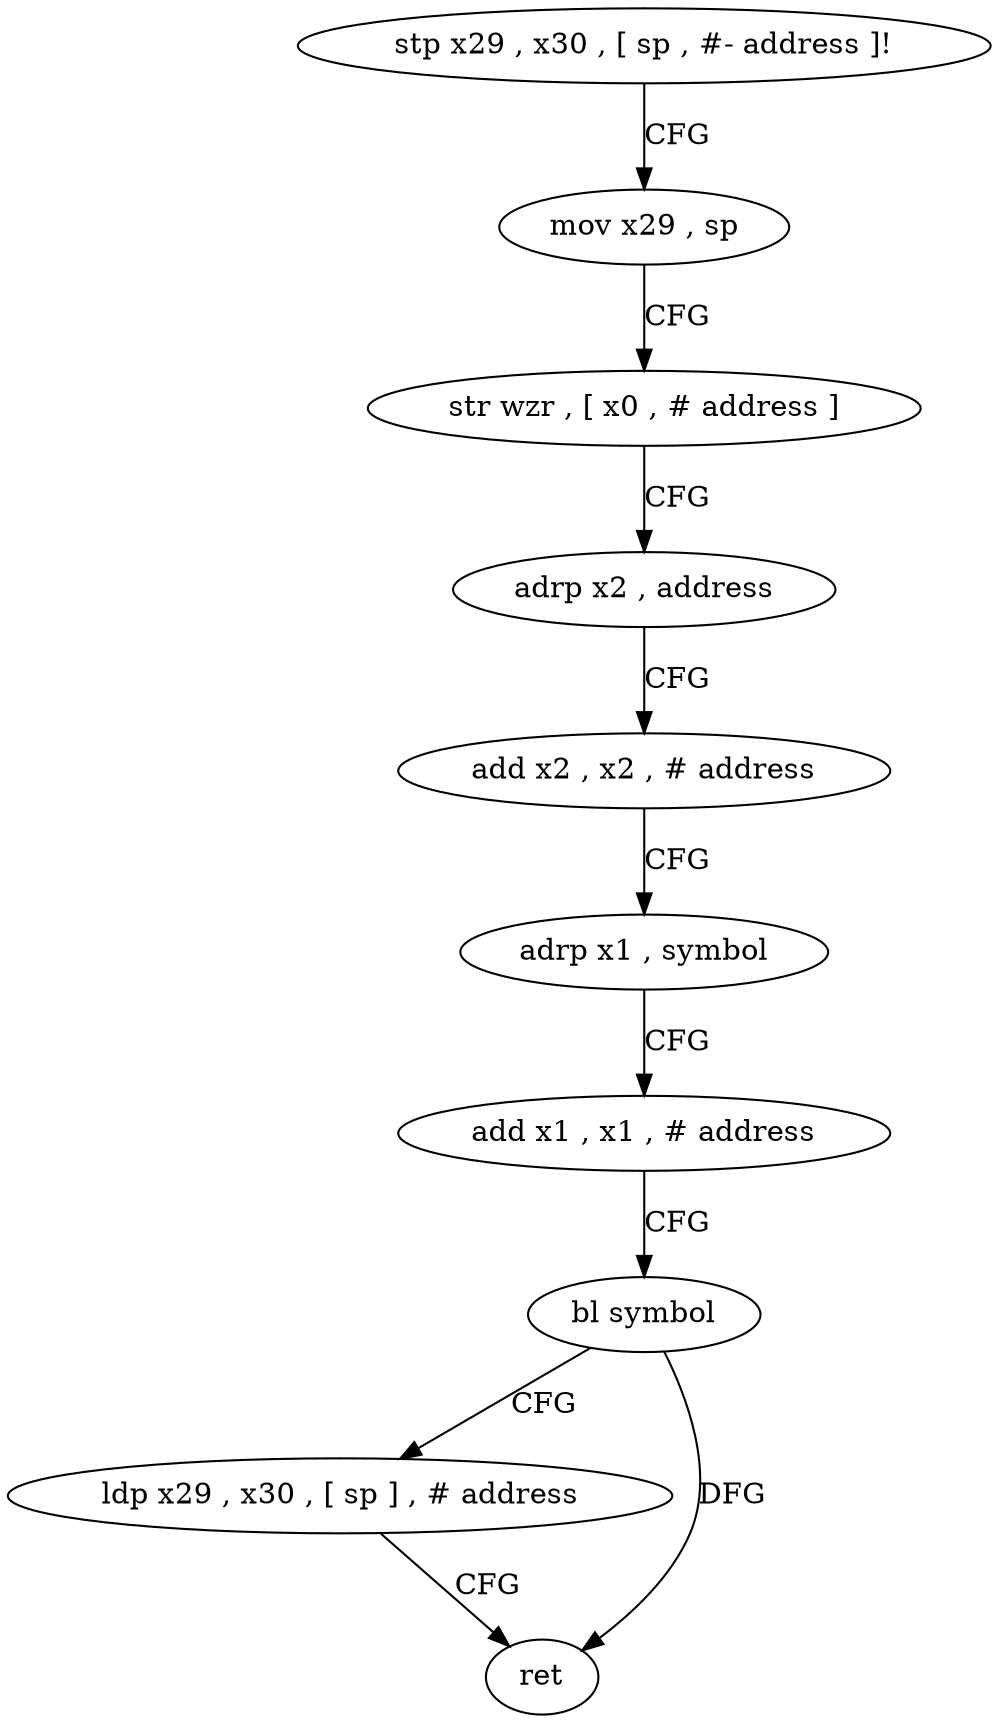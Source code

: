 digraph "func" {
"4372764" [label = "stp x29 , x30 , [ sp , #- address ]!" ]
"4372768" [label = "mov x29 , sp" ]
"4372772" [label = "str wzr , [ x0 , # address ]" ]
"4372776" [label = "adrp x2 , address" ]
"4372780" [label = "add x2 , x2 , # address" ]
"4372784" [label = "adrp x1 , symbol" ]
"4372788" [label = "add x1 , x1 , # address" ]
"4372792" [label = "bl symbol" ]
"4372796" [label = "ldp x29 , x30 , [ sp ] , # address" ]
"4372800" [label = "ret" ]
"4372764" -> "4372768" [ label = "CFG" ]
"4372768" -> "4372772" [ label = "CFG" ]
"4372772" -> "4372776" [ label = "CFG" ]
"4372776" -> "4372780" [ label = "CFG" ]
"4372780" -> "4372784" [ label = "CFG" ]
"4372784" -> "4372788" [ label = "CFG" ]
"4372788" -> "4372792" [ label = "CFG" ]
"4372792" -> "4372796" [ label = "CFG" ]
"4372792" -> "4372800" [ label = "DFG" ]
"4372796" -> "4372800" [ label = "CFG" ]
}
